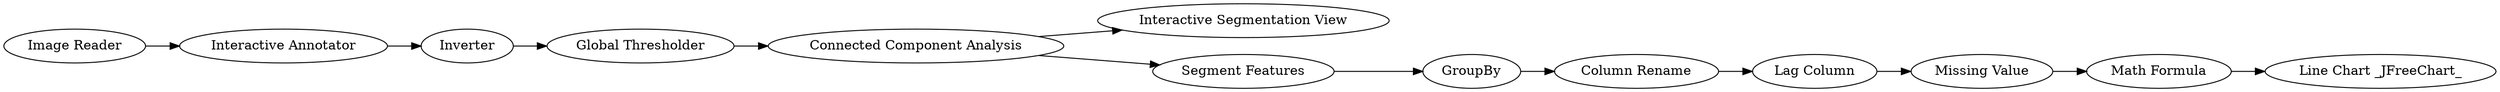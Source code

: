 digraph {
	5 -> 8
	8 -> 13
	7 -> 5
	21 -> 19
	8 -> 9
	14 -> 18
	19 -> 17
	9 -> 11
	11 -> 14
	15 -> 6
	18 -> 21
	6 -> 7
	5 [label="Global Thresholder"]
	13 [label="Interactive Segmentation View"]
	7 [label=Inverter]
	9 [label="Segment Features"]
	11 [label=GroupBy]
	18 [label="Lag Column"]
	21 [label="Missing Value"]
	6 [label="Interactive Annotator"]
	8 [label="Connected Component Analysis"]
	15 [label="Image Reader"]
	14 [label="Column Rename"]
	17 [label="Line Chart _JFreeChart_"]
	19 [label="Math Formula"]
	rankdir=LR
}
